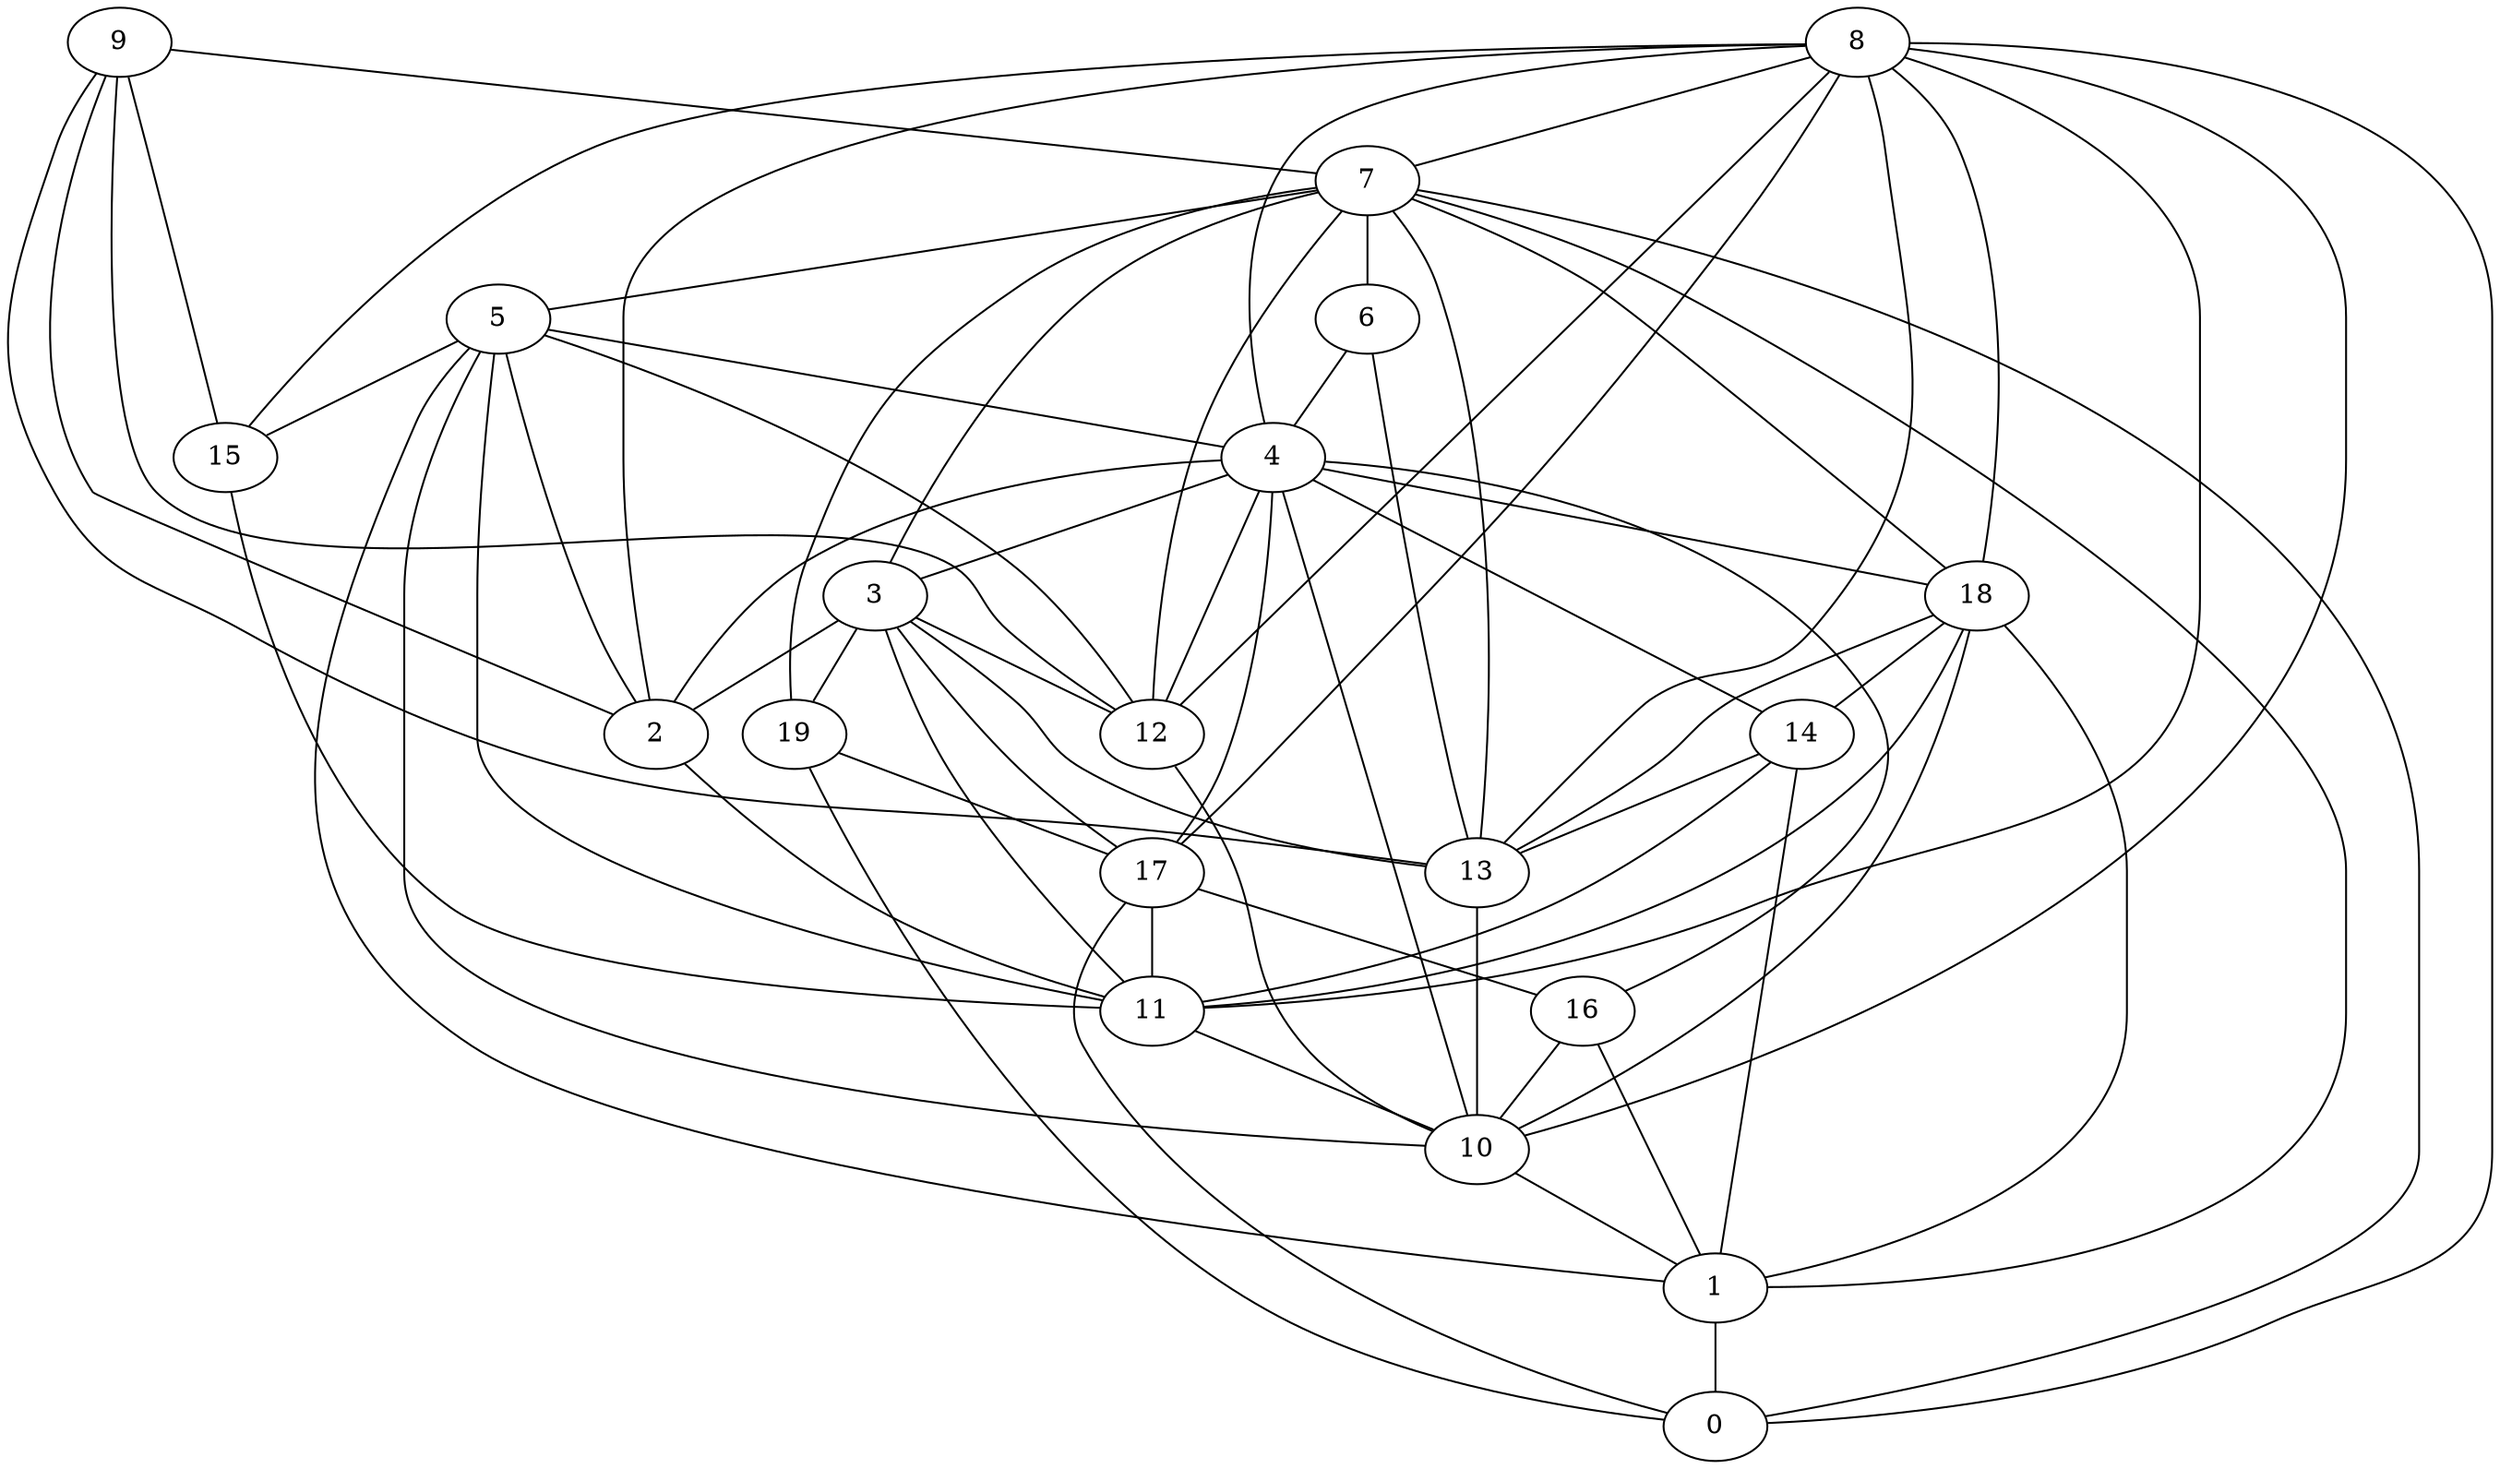 digraph GG_graph {

subgraph G_graph {
edge [color = black]
"15" -> "11" [dir = none]
"13" -> "10" [dir = none]
"5" -> "15" [dir = none]
"5" -> "10" [dir = none]
"12" -> "10" [dir = none]
"4" -> "14" [dir = none]
"4" -> "10" [dir = none]
"4" -> "3" [dir = none]
"4" -> "16" [dir = none]
"4" -> "2" [dir = none]
"17" -> "11" [dir = none]
"17" -> "16" [dir = none]
"7" -> "0" [dir = none]
"7" -> "13" [dir = none]
"7" -> "1" [dir = none]
"7" -> "3" [dir = none]
"7" -> "6" [dir = none]
"19" -> "17" [dir = none]
"19" -> "0" [dir = none]
"6" -> "4" [dir = none]
"9" -> "12" [dir = none]
"9" -> "15" [dir = none]
"10" -> "1" [dir = none]
"3" -> "12" [dir = none]
"3" -> "11" [dir = none]
"3" -> "13" [dir = none]
"3" -> "17" [dir = none]
"8" -> "4" [dir = none]
"8" -> "2" [dir = none]
"8" -> "17" [dir = none]
"8" -> "7" [dir = none]
"8" -> "15" [dir = none]
"8" -> "10" [dir = none]
"8" -> "0" [dir = none]
"8" -> "18" [dir = none]
"14" -> "1" [dir = none]
"18" -> "11" [dir = none]
"11" -> "10" [dir = none]
"7" -> "5" [dir = none]
"7" -> "12" [dir = none]
"18" -> "10" [dir = none]
"9" -> "7" [dir = none]
"7" -> "19" [dir = none]
"3" -> "2" [dir = none]
"18" -> "1" [dir = none]
"18" -> "13" [dir = none]
"14" -> "13" [dir = none]
"5" -> "2" [dir = none]
"8" -> "12" [dir = none]
"5" -> "4" [dir = none]
"16" -> "1" [dir = none]
"5" -> "1" [dir = none]
"7" -> "18" [dir = none]
"18" -> "14" [dir = none]
"3" -> "19" [dir = none]
"14" -> "11" [dir = none]
"5" -> "11" [dir = none]
"8" -> "11" [dir = none]
"4" -> "18" [dir = none]
"6" -> "13" [dir = none]
"5" -> "12" [dir = none]
"4" -> "12" [dir = none]
"9" -> "13" [dir = none]
"17" -> "0" [dir = none]
"2" -> "11" [dir = none]
"1" -> "0" [dir = none]
"9" -> "2" [dir = none]
"16" -> "10" [dir = none]
"4" -> "17" [dir = none]
"8" -> "13" [dir = none]
}

}
